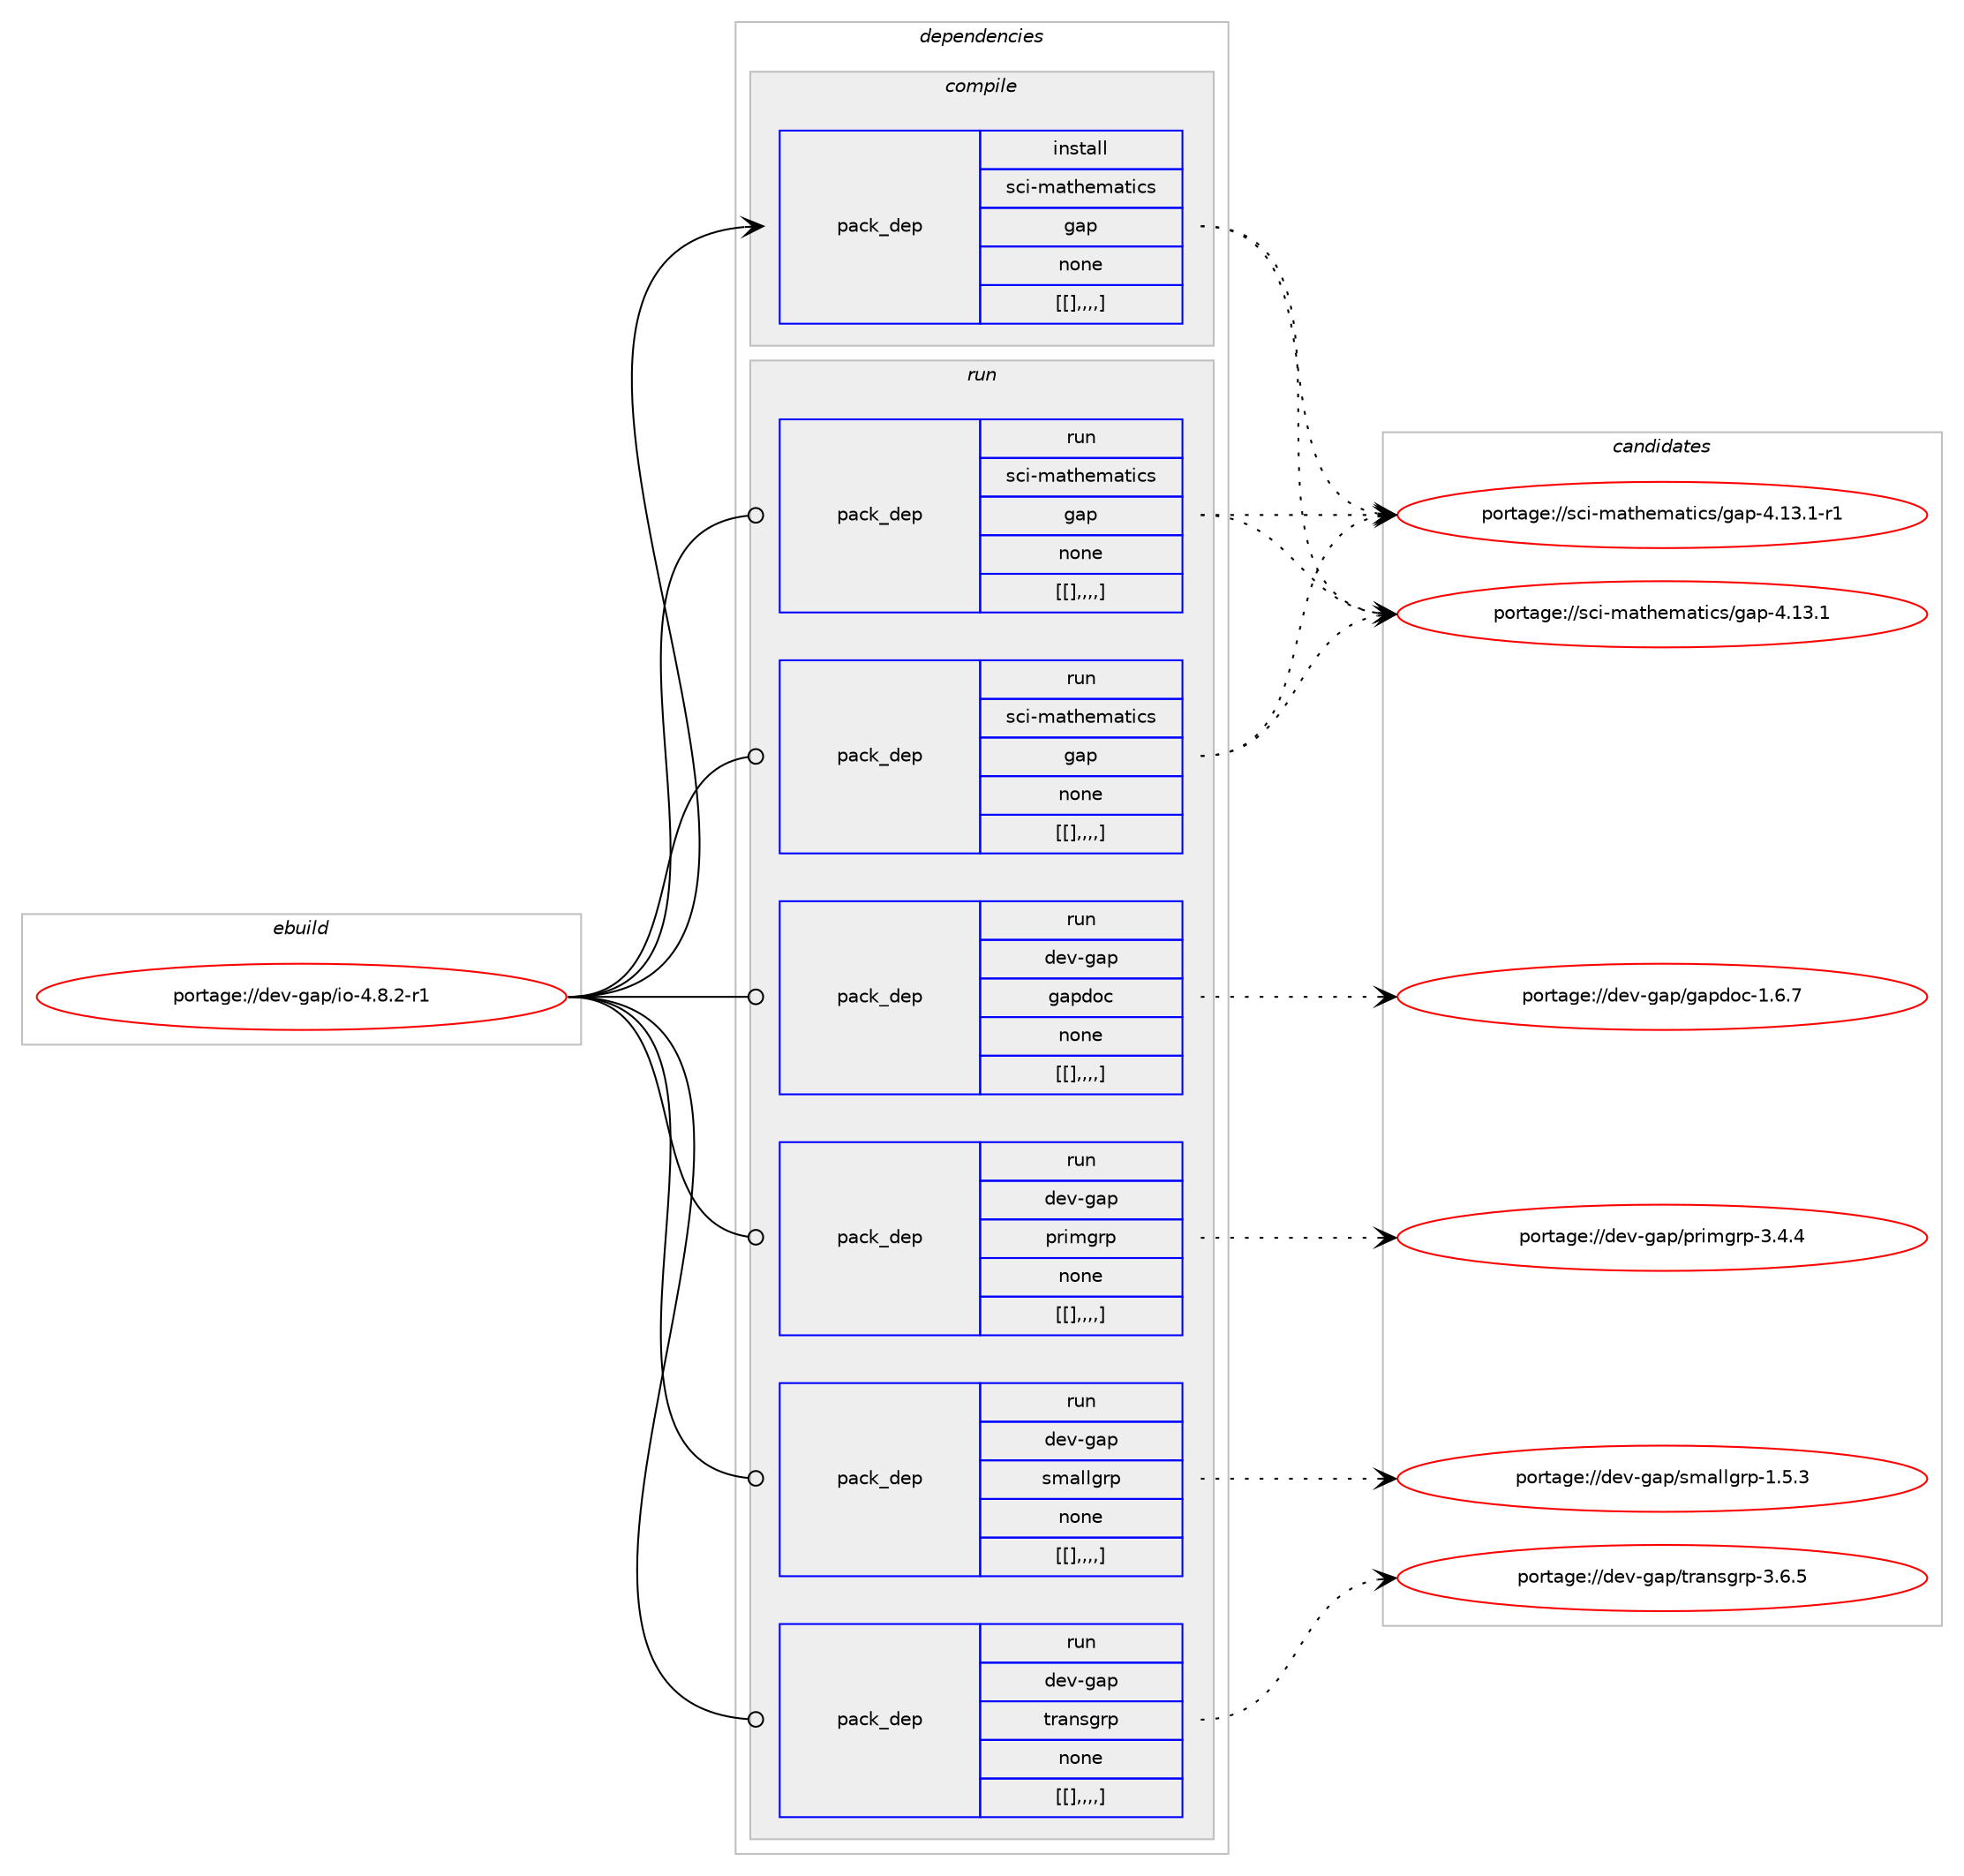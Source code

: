 digraph prolog {

# *************
# Graph options
# *************

newrank=true;
concentrate=true;
compound=true;
graph [rankdir=LR,fontname=Helvetica,fontsize=10,ranksep=1.5];#, ranksep=2.5, nodesep=0.2];
edge  [arrowhead=vee];
node  [fontname=Helvetica,fontsize=10];

# **********
# The ebuild
# **********

subgraph cluster_leftcol {
color=gray;
label=<<i>ebuild</i>>;
id [label="portage://dev-gap/io-4.8.2-r1", color=red, width=4, href="../dev-gap/io-4.8.2-r1.svg"];
}

# ****************
# The dependencies
# ****************

subgraph cluster_midcol {
color=gray;
label=<<i>dependencies</i>>;
subgraph cluster_compile {
fillcolor="#eeeeee";
style=filled;
label=<<i>compile</i>>;
subgraph pack56720 {
dependency79426 [label=<<TABLE BORDER="0" CELLBORDER="1" CELLSPACING="0" CELLPADDING="4" WIDTH="220"><TR><TD ROWSPAN="6" CELLPADDING="30">pack_dep</TD></TR><TR><TD WIDTH="110">install</TD></TR><TR><TD>sci-mathematics</TD></TR><TR><TD>gap</TD></TR><TR><TD>none</TD></TR><TR><TD>[[],,,,]</TD></TR></TABLE>>, shape=none, color=blue];
}
id:e -> dependency79426:w [weight=20,style="solid",arrowhead="vee"];
}
subgraph cluster_compileandrun {
fillcolor="#eeeeee";
style=filled;
label=<<i>compile and run</i>>;
}
subgraph cluster_run {
fillcolor="#eeeeee";
style=filled;
label=<<i>run</i>>;
subgraph pack56771 {
dependency79430 [label=<<TABLE BORDER="0" CELLBORDER="1" CELLSPACING="0" CELLPADDING="4" WIDTH="220"><TR><TD ROWSPAN="6" CELLPADDING="30">pack_dep</TD></TR><TR><TD WIDTH="110">run</TD></TR><TR><TD>dev-gap</TD></TR><TR><TD>gapdoc</TD></TR><TR><TD>none</TD></TR><TR><TD>[[],,,,]</TD></TR></TABLE>>, shape=none, color=blue];
}
id:e -> dependency79430:w [weight=20,style="solid",arrowhead="odot"];
subgraph pack56773 {
dependency79471 [label=<<TABLE BORDER="0" CELLBORDER="1" CELLSPACING="0" CELLPADDING="4" WIDTH="220"><TR><TD ROWSPAN="6" CELLPADDING="30">pack_dep</TD></TR><TR><TD WIDTH="110">run</TD></TR><TR><TD>dev-gap</TD></TR><TR><TD>primgrp</TD></TR><TR><TD>none</TD></TR><TR><TD>[[],,,,]</TD></TR></TABLE>>, shape=none, color=blue];
}
id:e -> dependency79471:w [weight=20,style="solid",arrowhead="odot"];
subgraph pack56810 {
dependency79476 [label=<<TABLE BORDER="0" CELLBORDER="1" CELLSPACING="0" CELLPADDING="4" WIDTH="220"><TR><TD ROWSPAN="6" CELLPADDING="30">pack_dep</TD></TR><TR><TD WIDTH="110">run</TD></TR><TR><TD>dev-gap</TD></TR><TR><TD>smallgrp</TD></TR><TR><TD>none</TD></TR><TR><TD>[[],,,,]</TD></TR></TABLE>>, shape=none, color=blue];
}
id:e -> dependency79476:w [weight=20,style="solid",arrowhead="odot"];
subgraph pack56833 {
dependency79497 [label=<<TABLE BORDER="0" CELLBORDER="1" CELLSPACING="0" CELLPADDING="4" WIDTH="220"><TR><TD ROWSPAN="6" CELLPADDING="30">pack_dep</TD></TR><TR><TD WIDTH="110">run</TD></TR><TR><TD>dev-gap</TD></TR><TR><TD>transgrp</TD></TR><TR><TD>none</TD></TR><TR><TD>[[],,,,]</TD></TR></TABLE>>, shape=none, color=blue];
}
id:e -> dependency79497:w [weight=20,style="solid",arrowhead="odot"];
subgraph pack56836 {
dependency79521 [label=<<TABLE BORDER="0" CELLBORDER="1" CELLSPACING="0" CELLPADDING="4" WIDTH="220"><TR><TD ROWSPAN="6" CELLPADDING="30">pack_dep</TD></TR><TR><TD WIDTH="110">run</TD></TR><TR><TD>sci-mathematics</TD></TR><TR><TD>gap</TD></TR><TR><TD>none</TD></TR><TR><TD>[[],,,,]</TD></TR></TABLE>>, shape=none, color=blue];
}
id:e -> dependency79521:w [weight=20,style="solid",arrowhead="odot"];
subgraph pack56905 {
dependency79586 [label=<<TABLE BORDER="0" CELLBORDER="1" CELLSPACING="0" CELLPADDING="4" WIDTH="220"><TR><TD ROWSPAN="6" CELLPADDING="30">pack_dep</TD></TR><TR><TD WIDTH="110">run</TD></TR><TR><TD>sci-mathematics</TD></TR><TR><TD>gap</TD></TR><TR><TD>none</TD></TR><TR><TD>[[],,,,]</TD></TR></TABLE>>, shape=none, color=blue];
}
id:e -> dependency79586:w [weight=20,style="solid",arrowhead="odot"];
}
}

# **************
# The candidates
# **************

subgraph cluster_choices {
rank=same;
color=gray;
label=<<i>candidates</i>>;

subgraph choice56440 {
color=black;
nodesep=1;
choice11599105451099711610410110997116105991154710397112455246495146494511449 [label="portage://sci-mathematics/gap-4.13.1-r1", color=red, width=4,href="../sci-mathematics/gap-4.13.1-r1.svg"];
choice1159910545109971161041011099711610599115471039711245524649514649 [label="portage://sci-mathematics/gap-4.13.1", color=red, width=4,href="../sci-mathematics/gap-4.13.1.svg"];
dependency79426:e -> choice11599105451099711610410110997116105991154710397112455246495146494511449:w [style=dotted,weight="100"];
dependency79426:e -> choice1159910545109971161041011099711610599115471039711245524649514649:w [style=dotted,weight="100"];
}
subgraph choice56444 {
color=black;
nodesep=1;
choice1001011184510397112471039711210011199454946544655 [label="portage://dev-gap/gapdoc-1.6.7", color=red, width=4,href="../dev-gap/gapdoc-1.6.7.svg"];
dependency79430:e -> choice1001011184510397112471039711210011199454946544655:w [style=dotted,weight="100"];
}
subgraph choice56481 {
color=black;
nodesep=1;
choice100101118451039711247112114105109103114112455146524652 [label="portage://dev-gap/primgrp-3.4.4", color=red, width=4,href="../dev-gap/primgrp-3.4.4.svg"];
dependency79471:e -> choice100101118451039711247112114105109103114112455146524652:w [style=dotted,weight="100"];
}
subgraph choice56515 {
color=black;
nodesep=1;
choice10010111845103971124711510997108108103114112454946534651 [label="portage://dev-gap/smallgrp-1.5.3", color=red, width=4,href="../dev-gap/smallgrp-1.5.3.svg"];
dependency79476:e -> choice10010111845103971124711510997108108103114112454946534651:w [style=dotted,weight="100"];
}
subgraph choice56529 {
color=black;
nodesep=1;
choice10010111845103971124711611497110115103114112455146544653 [label="portage://dev-gap/transgrp-3.6.5", color=red, width=4,href="../dev-gap/transgrp-3.6.5.svg"];
dependency79497:e -> choice10010111845103971124711611497110115103114112455146544653:w [style=dotted,weight="100"];
}
subgraph choice56535 {
color=black;
nodesep=1;
choice11599105451099711610410110997116105991154710397112455246495146494511449 [label="portage://sci-mathematics/gap-4.13.1-r1", color=red, width=4,href="../sci-mathematics/gap-4.13.1-r1.svg"];
choice1159910545109971161041011099711610599115471039711245524649514649 [label="portage://sci-mathematics/gap-4.13.1", color=red, width=4,href="../sci-mathematics/gap-4.13.1.svg"];
dependency79521:e -> choice11599105451099711610410110997116105991154710397112455246495146494511449:w [style=dotted,weight="100"];
dependency79521:e -> choice1159910545109971161041011099711610599115471039711245524649514649:w [style=dotted,weight="100"];
}
subgraph choice56564 {
color=black;
nodesep=1;
choice11599105451099711610410110997116105991154710397112455246495146494511449 [label="portage://sci-mathematics/gap-4.13.1-r1", color=red, width=4,href="../sci-mathematics/gap-4.13.1-r1.svg"];
choice1159910545109971161041011099711610599115471039711245524649514649 [label="portage://sci-mathematics/gap-4.13.1", color=red, width=4,href="../sci-mathematics/gap-4.13.1.svg"];
dependency79586:e -> choice11599105451099711610410110997116105991154710397112455246495146494511449:w [style=dotted,weight="100"];
dependency79586:e -> choice1159910545109971161041011099711610599115471039711245524649514649:w [style=dotted,weight="100"];
}
}

}
